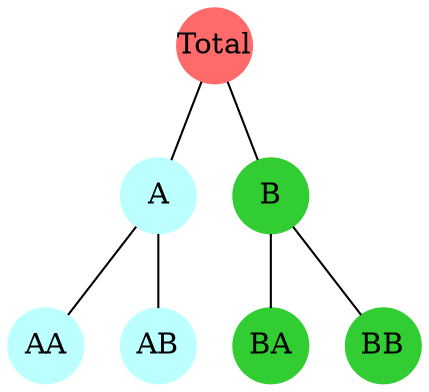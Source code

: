 digraph tree{
  
  graph[overlap = true,fontsize=14]
  
  node[shape=circle,fixedsize=true,width=0.5,style=filled,color=".7 .3 1.0"]
  Total;A;B;AA;AB;BA;"BB"
  
  Total[color="indianred1"]
  A[color="paleturquoise1"]
  B[color="limegreen"]
  
  AA[color="paleturquoise1"]
  AB[color="paleturquoise1"]
  BA[color="limegreen"]
  "BB"[color="limegreen"]
  
  Total->A[arrowhead=none] 
  Total->B[arrowhead=none]

  A->AA[arrowhead=none]
  A->AB[arrowhead=none]

  B->BA[arrowhead=none]
  B->"BB"[arrowhead=none]
}